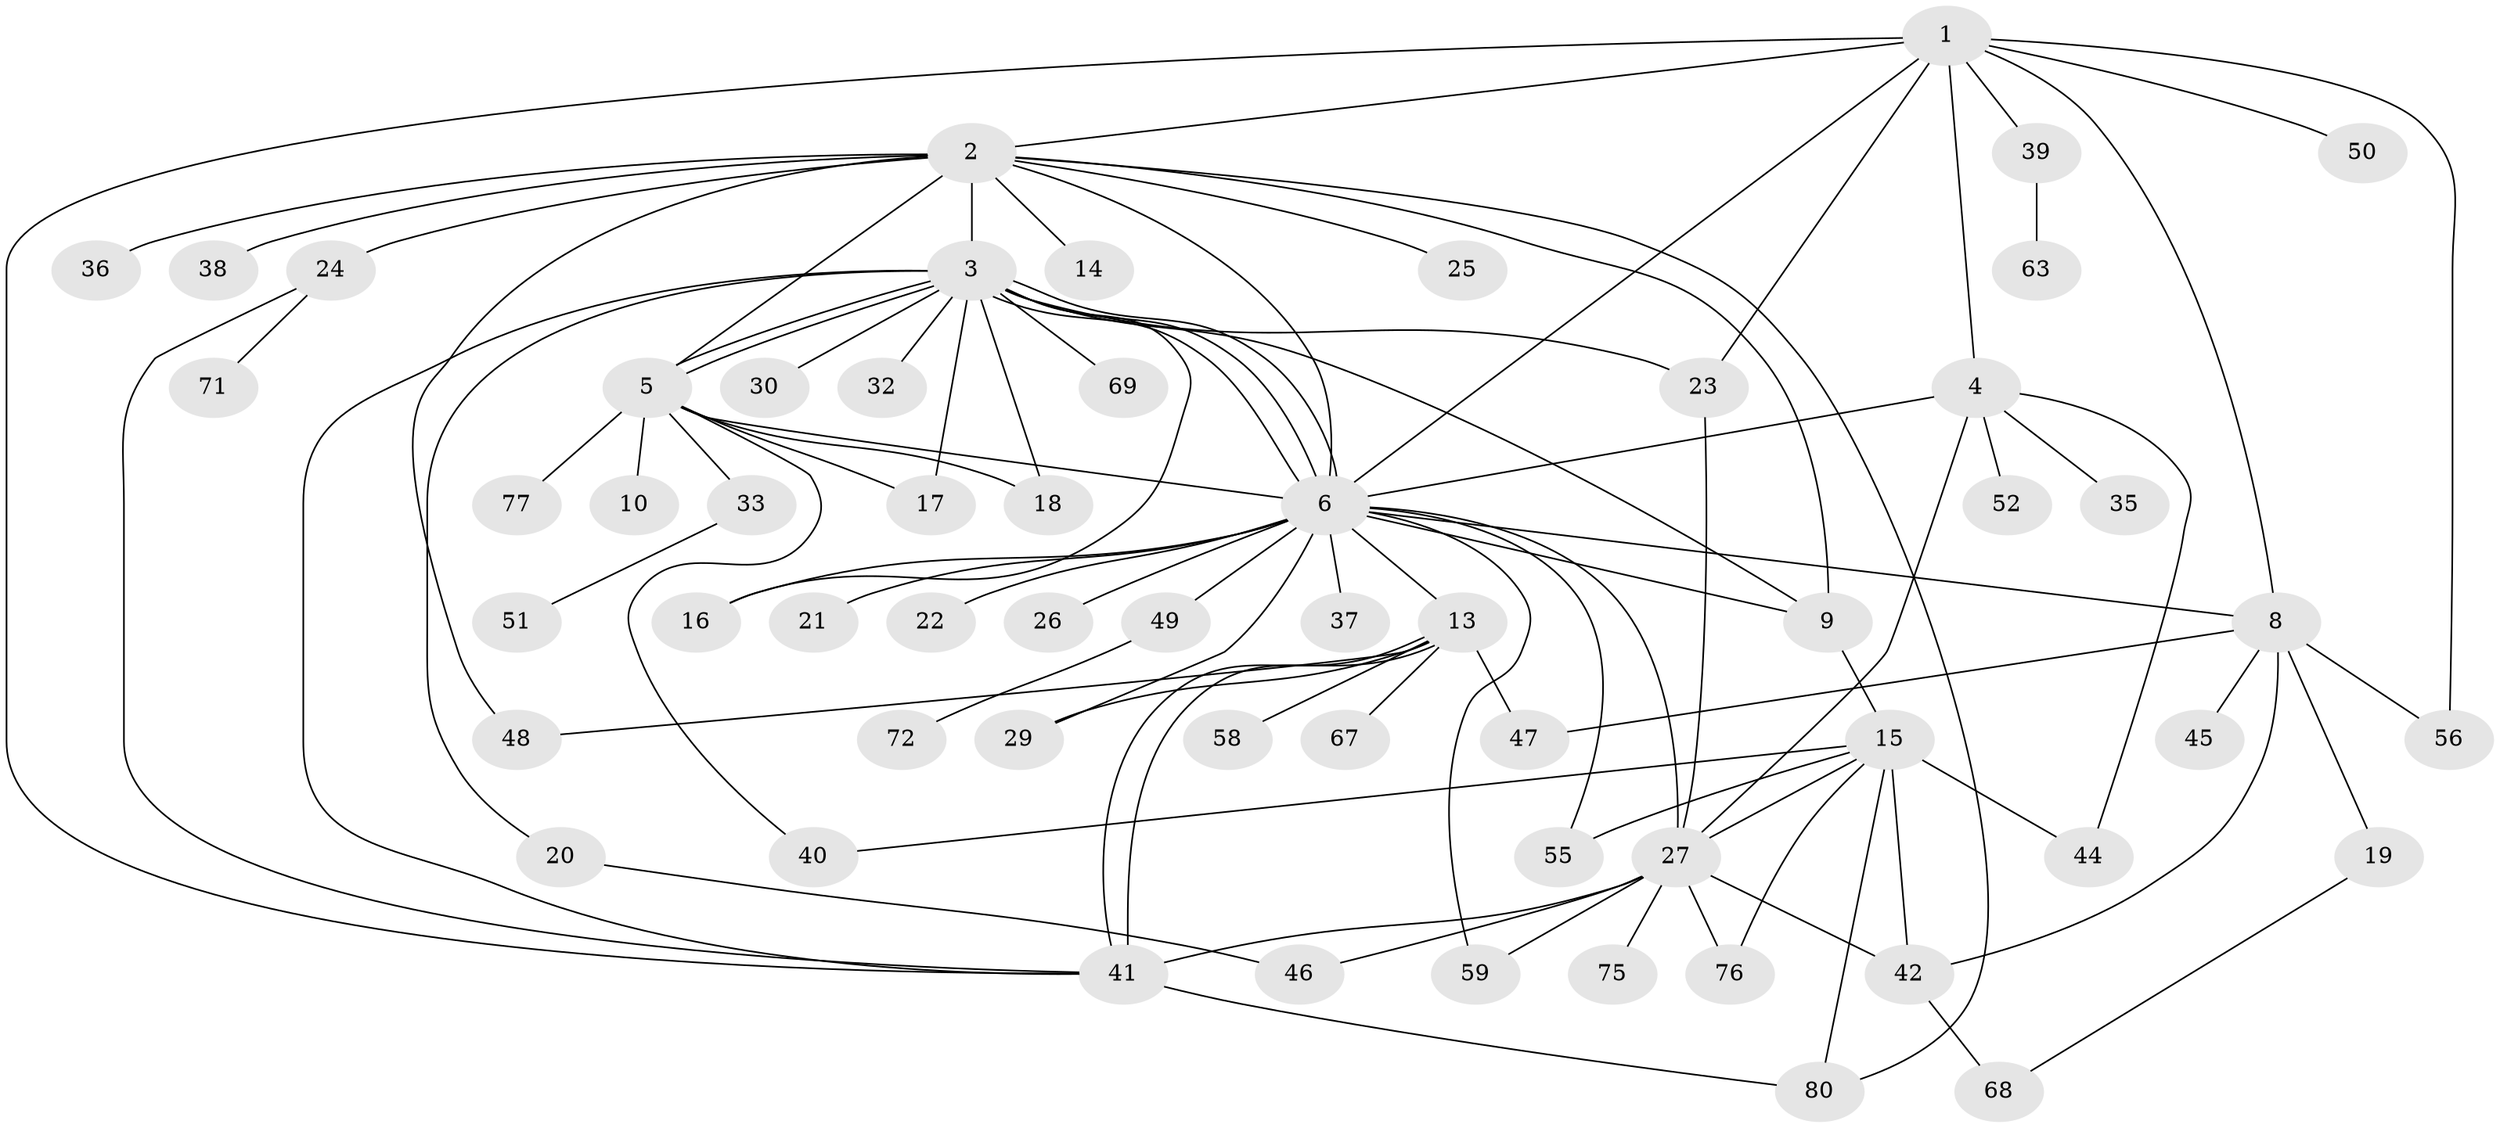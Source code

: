 // Generated by graph-tools (version 1.1) at 2025/23/03/03/25 07:23:52]
// undirected, 59 vertices, 96 edges
graph export_dot {
graph [start="1"]
  node [color=gray90,style=filled];
  1 [super="+7"];
  2 [super="+11"];
  3 [super="+66"];
  4 [super="+28"];
  5 [super="+53"];
  6 [super="+64"];
  8 [super="+12"];
  9 [super="+65"];
  10;
  13 [super="+34"];
  14 [super="+70"];
  15 [super="+31"];
  16;
  17 [super="+78"];
  18;
  19;
  20;
  21;
  22;
  23 [super="+62"];
  24 [super="+79"];
  25 [super="+60"];
  26;
  27 [super="+54"];
  29;
  30;
  32;
  33 [super="+61"];
  35;
  36;
  37;
  38;
  39;
  40;
  41 [super="+73"];
  42 [super="+43"];
  44;
  45;
  46;
  47;
  48;
  49;
  50;
  51;
  52;
  55 [super="+57"];
  56 [super="+74"];
  58;
  59;
  63;
  67;
  68;
  69;
  71;
  72;
  75;
  76;
  77;
  80;
  1 -- 2;
  1 -- 4;
  1 -- 6;
  1 -- 8;
  1 -- 23;
  1 -- 50;
  1 -- 39;
  1 -- 56;
  1 -- 41;
  2 -- 3;
  2 -- 5 [weight=2];
  2 -- 6;
  2 -- 14;
  2 -- 24;
  2 -- 25;
  2 -- 36;
  2 -- 38;
  2 -- 48;
  2 -- 80;
  2 -- 9;
  3 -- 5;
  3 -- 5;
  3 -- 6;
  3 -- 6;
  3 -- 6;
  3 -- 16;
  3 -- 17 [weight=2];
  3 -- 18;
  3 -- 20;
  3 -- 30;
  3 -- 32;
  3 -- 69;
  3 -- 9;
  3 -- 23;
  3 -- 41;
  4 -- 27;
  4 -- 35;
  4 -- 44;
  4 -- 6;
  4 -- 52;
  5 -- 6;
  5 -- 10;
  5 -- 18;
  5 -- 33;
  5 -- 40;
  5 -- 17;
  5 -- 77;
  6 -- 9;
  6 -- 13;
  6 -- 16;
  6 -- 21;
  6 -- 22;
  6 -- 26;
  6 -- 29;
  6 -- 37;
  6 -- 49;
  6 -- 55;
  6 -- 59;
  6 -- 27;
  6 -- 8;
  8 -- 19;
  8 -- 45;
  8 -- 47;
  8 -- 42;
  8 -- 56;
  9 -- 15;
  13 -- 41;
  13 -- 41;
  13 -- 47;
  13 -- 48;
  13 -- 58;
  13 -- 67;
  13 -- 29;
  15 -- 40;
  15 -- 76;
  15 -- 27;
  15 -- 80;
  15 -- 42;
  15 -- 44;
  15 -- 55;
  19 -- 68;
  20 -- 46;
  23 -- 27;
  24 -- 71;
  24 -- 41;
  27 -- 41;
  27 -- 59;
  27 -- 75;
  27 -- 76;
  27 -- 46;
  27 -- 42;
  33 -- 51;
  39 -- 63;
  41 -- 80;
  42 -- 68;
  49 -- 72;
}
